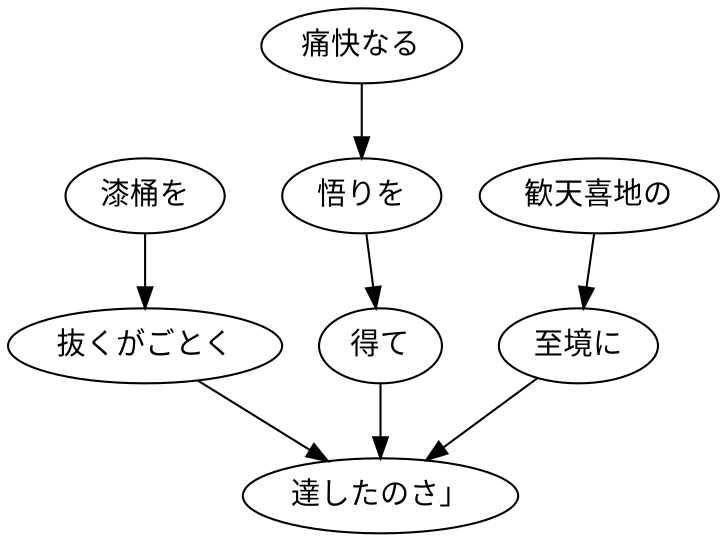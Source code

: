 digraph graph2585 {
	node0 [label="漆桶を"];
	node1 [label="抜くがごとく"];
	node2 [label="痛快なる"];
	node3 [label="悟りを"];
	node4 [label="得て"];
	node5 [label="歓天喜地の"];
	node6 [label="至境に"];
	node7 [label="達したのさ」"];
	node0 -> node1;
	node1 -> node7;
	node2 -> node3;
	node3 -> node4;
	node4 -> node7;
	node5 -> node6;
	node6 -> node7;
}
